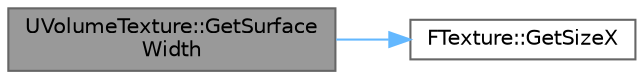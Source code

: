 digraph "UVolumeTexture::GetSurfaceWidth"
{
 // INTERACTIVE_SVG=YES
 // LATEX_PDF_SIZE
  bgcolor="transparent";
  edge [fontname=Helvetica,fontsize=10,labelfontname=Helvetica,labelfontsize=10];
  node [fontname=Helvetica,fontsize=10,shape=box,height=0.2,width=0.4];
  rankdir="LR";
  Node1 [id="Node000001",label="UVolumeTexture::GetSurface\lWidth",height=0.2,width=0.4,color="gray40", fillcolor="grey60", style="filled", fontcolor="black",tooltip=" "];
  Node1 -> Node2 [id="edge1_Node000001_Node000002",color="steelblue1",style="solid",tooltip=" "];
  Node2 [id="Node000002",label="FTexture::GetSizeX",height=0.2,width=0.4,color="grey40", fillcolor="white", style="filled",URL="$d1/dda/classFTexture.html#a3639acf5520979404fc362b232a6492d",tooltip="Returns the width of the texture in pixels."];
}
